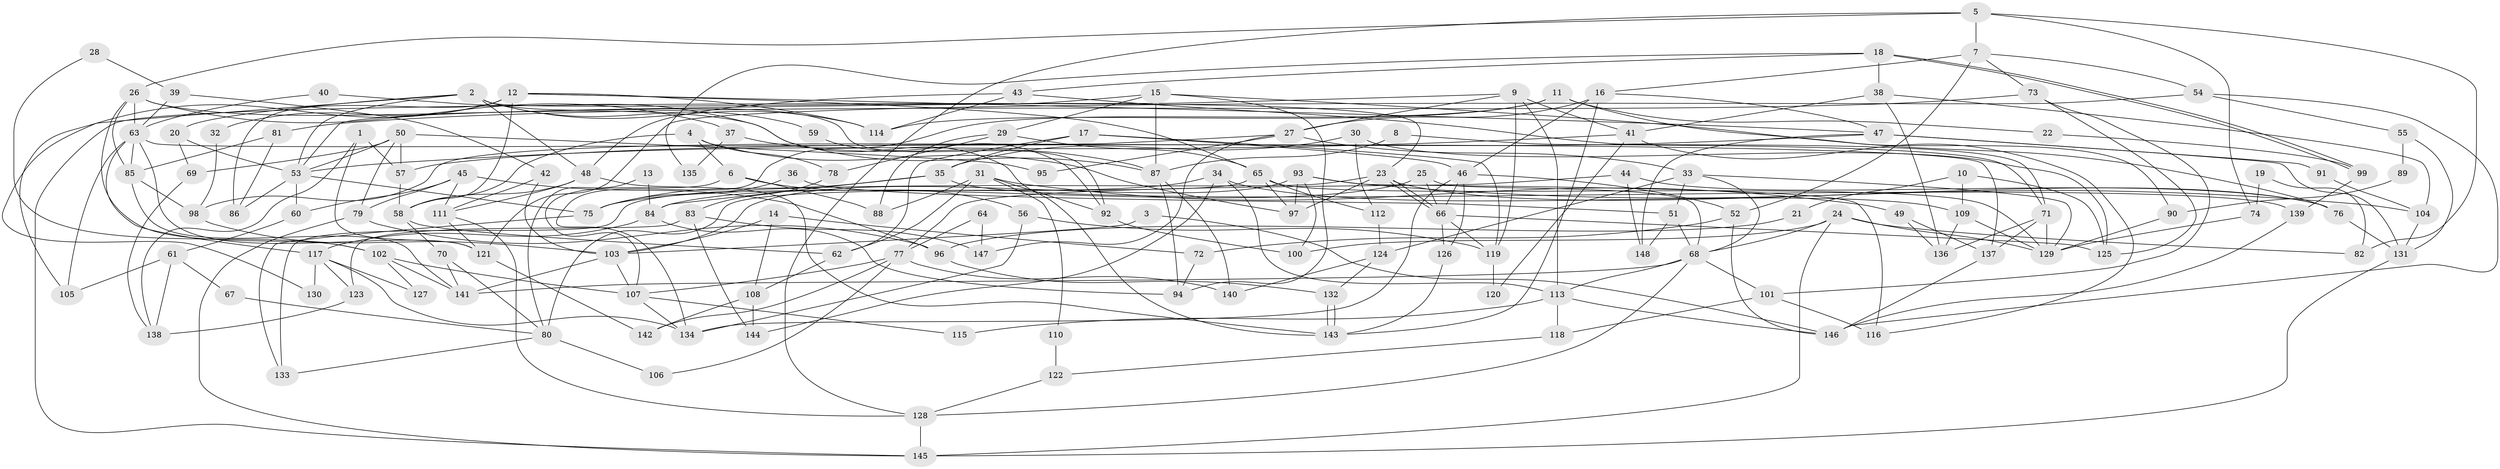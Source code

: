 // coarse degree distribution, {8: 0.14864864864864866, 6: 0.17567567567567569, 3: 0.16216216216216217, 4: 0.16216216216216217, 9: 0.06756756756756757, 12: 0.013513513513513514, 5: 0.16216216216216217, 2: 0.04054054054054054, 7: 0.05405405405405406, 11: 0.013513513513513514}
// Generated by graph-tools (version 1.1) at 2025/37/03/04/25 23:37:06]
// undirected, 148 vertices, 296 edges
graph export_dot {
  node [color=gray90,style=filled];
  1;
  2;
  3;
  4;
  5;
  6;
  7;
  8;
  9;
  10;
  11;
  12;
  13;
  14;
  15;
  16;
  17;
  18;
  19;
  20;
  21;
  22;
  23;
  24;
  25;
  26;
  27;
  28;
  29;
  30;
  31;
  32;
  33;
  34;
  35;
  36;
  37;
  38;
  39;
  40;
  41;
  42;
  43;
  44;
  45;
  46;
  47;
  48;
  49;
  50;
  51;
  52;
  53;
  54;
  55;
  56;
  57;
  58;
  59;
  60;
  61;
  62;
  63;
  64;
  65;
  66;
  67;
  68;
  69;
  70;
  71;
  72;
  73;
  74;
  75;
  76;
  77;
  78;
  79;
  80;
  81;
  82;
  83;
  84;
  85;
  86;
  87;
  88;
  89;
  90;
  91;
  92;
  93;
  94;
  95;
  96;
  97;
  98;
  99;
  100;
  101;
  102;
  103;
  104;
  105;
  106;
  107;
  108;
  109;
  110;
  111;
  112;
  113;
  114;
  115;
  116;
  117;
  118;
  119;
  120;
  121;
  122;
  123;
  124;
  125;
  126;
  127;
  128;
  129;
  130;
  131;
  132;
  133;
  134;
  135;
  136;
  137;
  138;
  139;
  140;
  141;
  142;
  143;
  144;
  145;
  146;
  147;
  148;
  1 -- 57;
  1 -- 121;
  1 -- 138;
  2 -- 48;
  2 -- 23;
  2 -- 20;
  2 -- 53;
  2 -- 59;
  2 -- 92;
  2 -- 114;
  2 -- 130;
  3 -- 103;
  3 -- 146;
  4 -- 78;
  4 -- 58;
  4 -- 6;
  4 -- 97;
  5 -- 26;
  5 -- 128;
  5 -- 7;
  5 -- 74;
  5 -- 82;
  6 -- 107;
  6 -- 56;
  6 -- 88;
  7 -- 16;
  7 -- 52;
  7 -- 54;
  7 -- 73;
  8 -- 87;
  8 -- 71;
  9 -- 27;
  9 -- 113;
  9 -- 41;
  9 -- 119;
  9 -- 145;
  10 -- 125;
  10 -- 109;
  10 -- 21;
  11 -- 114;
  11 -- 134;
  11 -- 22;
  11 -- 90;
  12 -- 114;
  12 -- 65;
  12 -- 32;
  12 -- 47;
  12 -- 58;
  12 -- 86;
  12 -- 105;
  13 -- 84;
  13 -- 80;
  14 -- 108;
  14 -- 103;
  14 -- 72;
  15 -- 94;
  15 -- 53;
  15 -- 29;
  15 -- 76;
  15 -- 87;
  16 -- 46;
  16 -- 143;
  16 -- 27;
  16 -- 47;
  17 -- 35;
  17 -- 119;
  17 -- 46;
  17 -- 62;
  18 -- 38;
  18 -- 99;
  18 -- 99;
  18 -- 43;
  18 -- 135;
  19 -- 82;
  19 -- 74;
  20 -- 53;
  20 -- 69;
  21 -- 96;
  22 -- 99;
  23 -- 66;
  23 -- 66;
  23 -- 97;
  23 -- 76;
  23 -- 133;
  24 -- 145;
  24 -- 68;
  24 -- 82;
  24 -- 100;
  24 -- 129;
  25 -- 66;
  25 -- 84;
  25 -- 68;
  26 -- 63;
  26 -- 85;
  26 -- 37;
  26 -- 87;
  26 -- 102;
  27 -- 33;
  27 -- 95;
  27 -- 98;
  27 -- 147;
  28 -- 102;
  28 -- 39;
  29 -- 65;
  29 -- 78;
  29 -- 88;
  30 -- 112;
  30 -- 125;
  30 -- 35;
  31 -- 88;
  31 -- 92;
  31 -- 49;
  31 -- 62;
  31 -- 110;
  32 -- 98;
  33 -- 68;
  33 -- 129;
  33 -- 51;
  33 -- 124;
  34 -- 75;
  34 -- 113;
  34 -- 109;
  34 -- 144;
  35 -- 75;
  35 -- 84;
  35 -- 139;
  36 -- 51;
  36 -- 75;
  37 -- 87;
  37 -- 135;
  38 -- 104;
  38 -- 41;
  38 -- 136;
  39 -- 63;
  39 -- 42;
  40 -- 143;
  40 -- 63;
  41 -- 53;
  41 -- 116;
  41 -- 120;
  42 -- 103;
  42 -- 111;
  43 -- 71;
  43 -- 48;
  43 -- 114;
  44 -- 148;
  44 -- 76;
  44 -- 77;
  45 -- 96;
  45 -- 79;
  45 -- 60;
  45 -- 111;
  46 -- 66;
  46 -- 52;
  46 -- 126;
  46 -- 134;
  47 -- 57;
  47 -- 91;
  47 -- 131;
  47 -- 148;
  48 -- 58;
  48 -- 111;
  48 -- 143;
  49 -- 136;
  49 -- 137;
  50 -- 57;
  50 -- 53;
  50 -- 69;
  50 -- 79;
  50 -- 95;
  51 -- 68;
  51 -- 148;
  52 -- 72;
  52 -- 146;
  53 -- 60;
  53 -- 75;
  53 -- 86;
  54 -- 146;
  54 -- 55;
  54 -- 121;
  55 -- 131;
  55 -- 89;
  56 -- 119;
  56 -- 134;
  57 -- 58;
  58 -- 62;
  58 -- 70;
  59 -- 92;
  60 -- 61;
  61 -- 105;
  61 -- 138;
  61 -- 67;
  62 -- 108;
  63 -- 121;
  63 -- 117;
  63 -- 85;
  63 -- 105;
  63 -- 137;
  64 -- 147;
  64 -- 77;
  65 -- 97;
  65 -- 129;
  65 -- 80;
  65 -- 112;
  66 -- 126;
  66 -- 119;
  66 -- 125;
  67 -- 80;
  68 -- 128;
  68 -- 101;
  68 -- 113;
  68 -- 141;
  69 -- 138;
  70 -- 141;
  70 -- 80;
  71 -- 137;
  71 -- 136;
  71 -- 129;
  72 -- 94;
  73 -- 81;
  73 -- 101;
  73 -- 125;
  74 -- 129;
  75 -- 133;
  76 -- 131;
  77 -- 107;
  77 -- 106;
  77 -- 140;
  77 -- 142;
  78 -- 83;
  79 -- 145;
  79 -- 96;
  80 -- 106;
  80 -- 133;
  81 -- 85;
  81 -- 86;
  83 -- 144;
  83 -- 123;
  83 -- 147;
  84 -- 94;
  84 -- 117;
  85 -- 141;
  85 -- 98;
  87 -- 94;
  87 -- 140;
  89 -- 90;
  90 -- 129;
  91 -- 104;
  92 -- 100;
  93 -- 116;
  93 -- 103;
  93 -- 97;
  93 -- 100;
  93 -- 104;
  96 -- 132;
  98 -- 103;
  99 -- 139;
  101 -- 116;
  101 -- 118;
  102 -- 107;
  102 -- 127;
  102 -- 141;
  103 -- 141;
  103 -- 107;
  104 -- 131;
  107 -- 134;
  107 -- 115;
  108 -- 142;
  108 -- 144;
  109 -- 129;
  109 -- 136;
  110 -- 122;
  111 -- 121;
  111 -- 128;
  112 -- 124;
  113 -- 146;
  113 -- 115;
  113 -- 118;
  117 -- 134;
  117 -- 123;
  117 -- 127;
  117 -- 130;
  118 -- 122;
  119 -- 120;
  121 -- 142;
  122 -- 128;
  123 -- 138;
  124 -- 140;
  124 -- 132;
  126 -- 143;
  128 -- 145;
  131 -- 145;
  132 -- 143;
  132 -- 143;
  137 -- 146;
  139 -- 146;
}
